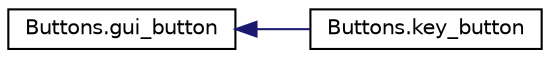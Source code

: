 digraph "Graphical Class Hierarchy"
{
  edge [fontname="Helvetica",fontsize="10",labelfontname="Helvetica",labelfontsize="10"];
  node [fontname="Helvetica",fontsize="10",shape=record];
  rankdir="LR";
  Node0 [label="Buttons.gui_button",height=0.2,width=0.4,color="black", fillcolor="white", style="filled",URL="$class_buttons_1_1gui__button.html"];
  Node0 -> Node1 [dir="back",color="midnightblue",fontsize="10",style="solid",fontname="Helvetica"];
  Node1 [label="Buttons.key_button",height=0.2,width=0.4,color="black", fillcolor="white", style="filled",URL="$class_buttons_1_1key__button.html"];
}
